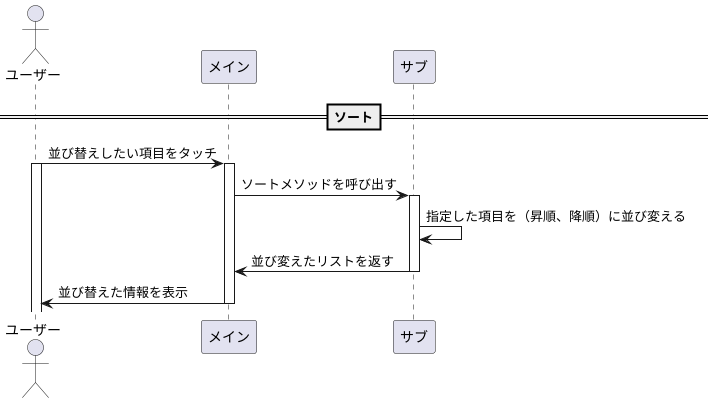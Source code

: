 @startuml

actor ユーザー
participant メイン
participant サブ


==ソート==
ユーザー->メイン: 並び替えしたい項目をタッチ
activate ユーザー
activate メイン
メイン->サブ: ソートメソッドを呼び出す
activate サブ
サブ->サブ: 指定した項目を（昇順、降順）に並び変える
サブ->メイン: 並び変えたリストを返す
deactivate サブ
メイン->ユーザー: 並び替えた情報を表示
deactivate メイン

@enduml

